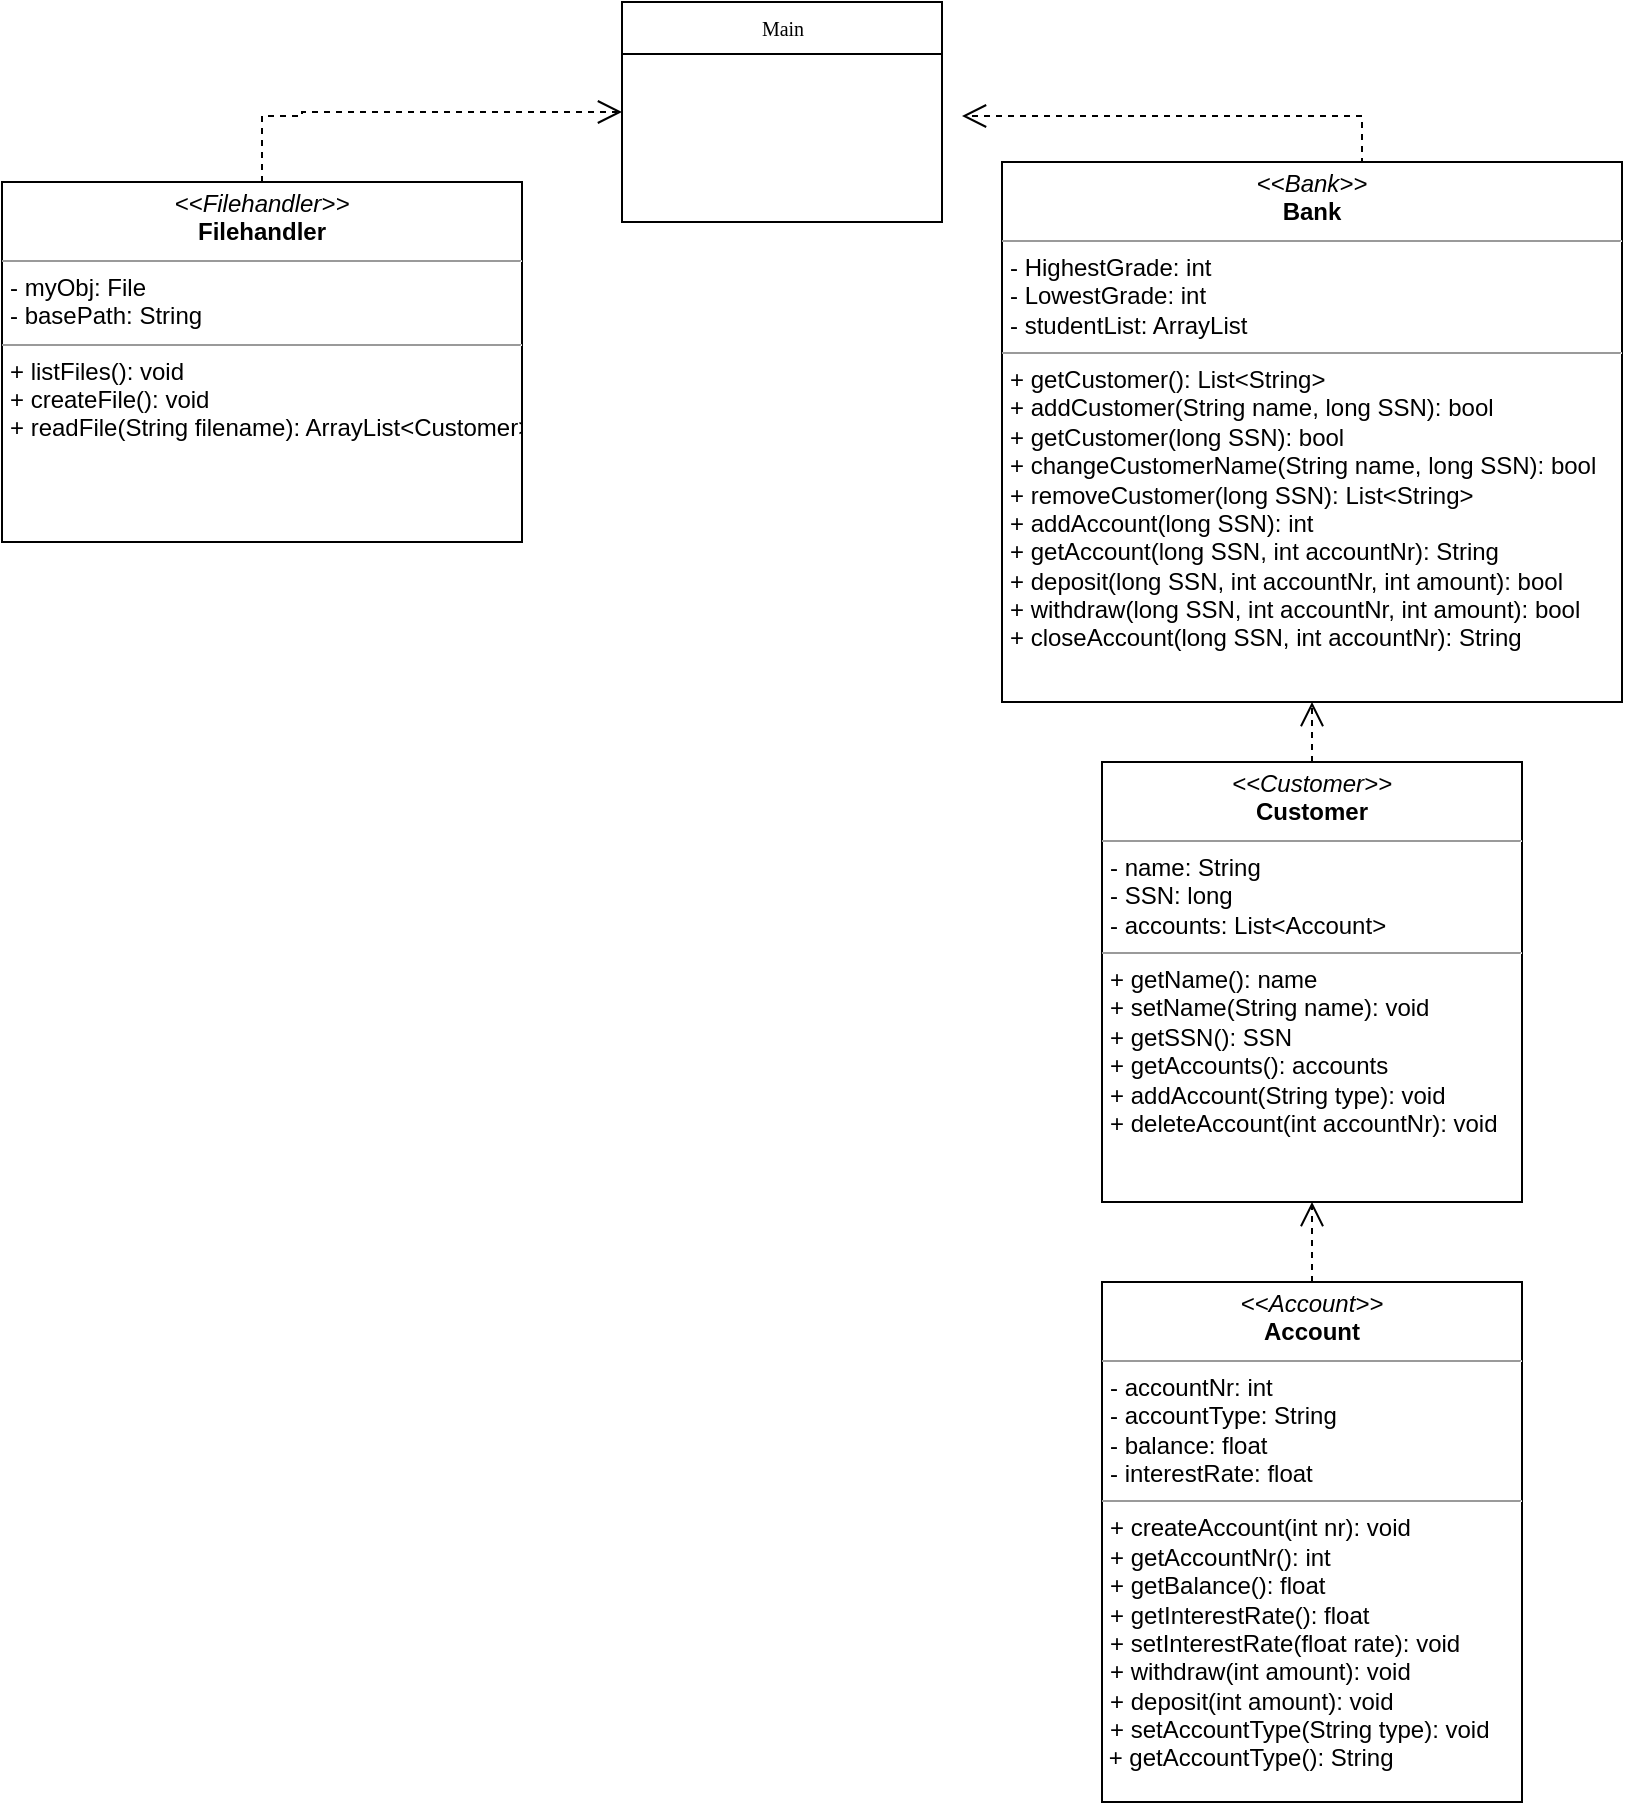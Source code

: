 <mxfile version="15.7.4" type="device"><diagram name="Page-1" id="c4acf3e9-155e-7222-9cf6-157b1a14988f"><mxGraphModel dx="585" dy="661" grid="1" gridSize="10" guides="1" tooltips="1" connect="1" arrows="1" fold="1" page="1" pageScale="1" pageWidth="850" pageHeight="1100" background="none" math="0" shadow="0"><root><mxCell id="0"/><mxCell id="1" parent="0"/><mxCell id="17acba5748e5396b-20" value="Main" style="swimlane;html=1;fontStyle=0;childLayout=stackLayout;horizontal=1;startSize=26;fillColor=none;horizontalStack=0;resizeParent=1;resizeLast=0;collapsible=1;marginBottom=0;swimlaneFillColor=#ffffff;rounded=0;shadow=0;comic=0;labelBackgroundColor=none;strokeWidth=1;fontFamily=Verdana;fontSize=10;align=center;" parent="1" vertex="1"><mxGeometry x="330" y="50" width="160" height="110" as="geometry"/></mxCell><mxCell id="5d2195bd80daf111-12" value="&lt;p style=&quot;margin: 0px ; margin-top: 4px ; text-align: center&quot;&gt;&lt;i&gt;&amp;lt;&amp;lt;Account&amp;gt;&amp;gt;&lt;/i&gt;&lt;br&gt;&lt;b&gt;Account&lt;/b&gt;&lt;/p&gt;&lt;hr size=&quot;1&quot;&gt;&lt;p style=&quot;margin: 0px ; margin-left: 4px&quot;&gt;- accountNr: int&lt;br&gt;&lt;/p&gt;&lt;p style=&quot;margin: 0px ; margin-left: 4px&quot;&gt;- accountType: String&lt;/p&gt;&lt;p style=&quot;margin: 0px ; margin-left: 4px&quot;&gt;- balance: float&lt;/p&gt;&lt;p style=&quot;margin: 0px ; margin-left: 4px&quot;&gt;- interestRate: float&lt;/p&gt;&lt;hr size=&quot;1&quot;&gt;&lt;p style=&quot;margin: 0px ; margin-left: 4px&quot;&gt;+ createAccount(int nr): void&lt;/p&gt;&lt;p style=&quot;margin: 0px ; margin-left: 4px&quot;&gt;+ getAccountNr(): int&lt;/p&gt;&lt;p style=&quot;margin: 0px ; margin-left: 4px&quot;&gt;+ getBalance(): float&lt;br&gt;+ getInterestRate(): float&lt;/p&gt;&lt;p style=&quot;margin: 0px ; margin-left: 4px&quot;&gt;+ setInterestRate(float rate): void&lt;br&gt;&lt;/p&gt;&lt;p style=&quot;margin: 0px ; margin-left: 4px&quot;&gt;+ withdraw(int amount): void&lt;/p&gt;&lt;p style=&quot;margin: 0px ; margin-left: 4px&quot;&gt;+ deposit(int amount): void&lt;/p&gt;&lt;p style=&quot;margin: 0px ; margin-left: 4px&quot;&gt;+ setAccountType(String type): void&lt;span&gt;&amp;nbsp;&lt;/span&gt;&lt;/p&gt;&amp;nbsp;+ getAccountType(): String" style="verticalAlign=top;align=left;overflow=fill;fontSize=12;fontFamily=Helvetica;html=1;rounded=0;shadow=0;comic=0;labelBackgroundColor=none;strokeWidth=1" parent="1" vertex="1"><mxGeometry x="570" y="690" width="210" height="260" as="geometry"/></mxCell><mxCell id="5d2195bd80daf111-21" style="edgeStyle=orthogonalEdgeStyle;rounded=0;html=1;labelBackgroundColor=none;startFill=0;endArrow=open;endFill=0;endSize=10;fontFamily=Verdana;fontSize=10;dashed=1;exitX=0.5;exitY=0;exitDx=0;exitDy=0;entryX=0;entryY=0.5;entryDx=0;entryDy=0;" parent="1" source="5d2195bd80daf111-18" edge="1" target="17acba5748e5396b-20"><mxGeometry relative="1" as="geometry"><mxPoint x="320" y="107" as="targetPoint"/><Array as="points"><mxPoint x="150" y="107"/><mxPoint x="170" y="107"/><mxPoint x="170" y="105"/></Array></mxGeometry></mxCell><mxCell id="5d2195bd80daf111-18" value="&lt;p style=&quot;margin: 0px ; margin-top: 4px ; text-align: center&quot;&gt;&lt;i&gt;&amp;lt;&amp;lt;Filehandler&amp;gt;&amp;gt;&lt;/i&gt;&lt;br&gt;&lt;b&gt;Filehandler&lt;/b&gt;&lt;/p&gt;&lt;hr size=&quot;1&quot;&gt;&lt;p style=&quot;margin: 0px ; margin-left: 4px&quot;&gt;- myObj: File&lt;/p&gt;&lt;p style=&quot;margin: 0px ; margin-left: 4px&quot;&gt;&lt;span&gt;- basePath: String&lt;/span&gt;&lt;br&gt;&lt;/p&gt;&lt;hr size=&quot;1&quot;&gt;&lt;p style=&quot;margin: 0px ; margin-left: 4px&quot;&gt;+ listFiles(): void&lt;br&gt;+ createFile(): void&lt;/p&gt;&lt;p style=&quot;margin: 0px ; margin-left: 4px&quot;&gt;&lt;span&gt;+ readFile(String filename): ArrayList&amp;lt;Customer&amp;gt;&lt;/span&gt;&lt;/p&gt;" style="verticalAlign=top;align=left;overflow=fill;fontSize=12;fontFamily=Helvetica;html=1;rounded=0;shadow=0;comic=0;labelBackgroundColor=none;strokeWidth=1" parent="1" vertex="1"><mxGeometry x="20" y="140" width="260" height="180" as="geometry"/></mxCell><mxCell id="5d2195bd80daf111-23" style="edgeStyle=orthogonalEdgeStyle;rounded=0;html=1;dashed=1;labelBackgroundColor=none;startFill=0;endArrow=open;endFill=0;endSize=10;fontFamily=Verdana;fontSize=10;entryX=0.5;entryY=1;entryDx=0;entryDy=0;" parent="1" source="5d2195bd80daf111-19" target="5d2195bd80daf111-20" edge="1"><mxGeometry relative="1" as="geometry"/></mxCell><mxCell id="5d2195bd80daf111-19" value="&lt;p style=&quot;margin: 0px ; margin-top: 4px ; text-align: center&quot;&gt;&lt;i&gt;&amp;lt;&amp;lt;Customer&amp;gt;&amp;gt;&lt;/i&gt;&lt;br&gt;&lt;b&gt;Customer&lt;/b&gt;&lt;/p&gt;&lt;hr size=&quot;1&quot;&gt;&lt;p style=&quot;margin: 0px ; margin-left: 4px&quot;&gt;- name: String&lt;br&gt;- SSN: long&lt;/p&gt;&lt;p style=&quot;margin: 0px ; margin-left: 4px&quot;&gt;- accounts: List&amp;lt;Account&amp;gt;&lt;/p&gt;&lt;hr size=&quot;1&quot;&gt;&lt;p style=&quot;margin: 0px ; margin-left: 4px&quot;&gt;+ getName(): name&lt;/p&gt;&lt;p style=&quot;margin: 0px ; margin-left: 4px&quot;&gt;+ setName(String name): void&lt;/p&gt;&lt;p style=&quot;margin: 0px ; margin-left: 4px&quot;&gt;+ getSSN(): SSN&lt;br&gt;+ getAccounts(): accounts&lt;/p&gt;&lt;p style=&quot;margin: 0px ; margin-left: 4px&quot;&gt;+ addAccount(String type): void&lt;/p&gt;&lt;p style=&quot;margin: 0px ; margin-left: 4px&quot;&gt;+ deleteAccount(int accountNr): void&lt;/p&gt;" style="verticalAlign=top;align=left;overflow=fill;fontSize=12;fontFamily=Helvetica;html=1;rounded=0;shadow=0;comic=0;labelBackgroundColor=none;strokeWidth=1" parent="1" vertex="1"><mxGeometry x="570" y="430" width="210" height="220" as="geometry"/></mxCell><mxCell id="5d2195bd80daf111-28" style="edgeStyle=orthogonalEdgeStyle;rounded=0;html=1;dashed=1;labelBackgroundColor=none;startFill=0;endArrow=open;endFill=0;endSize=10;fontFamily=Verdana;fontSize=10;entryX=1;entryY=0.5;entryDx=0;entryDy=0;exitX=0.5;exitY=0;exitDx=0;exitDy=0;" parent="1" source="5d2195bd80daf111-20" edge="1"><mxGeometry relative="1" as="geometry"><mxPoint x="500" y="107" as="targetPoint"/><Array as="points"><mxPoint x="700" y="160"/><mxPoint x="700" y="107"/></Array></mxGeometry></mxCell><mxCell id="2" style="edgeStyle=orthogonalEdgeStyle;rounded=0;orthogonalLoop=1;jettySize=auto;html=1;exitX=0.5;exitY=1;exitDx=0;exitDy=0;" parent="1" source="5d2195bd80daf111-20" edge="1"><mxGeometry relative="1" as="geometry"><mxPoint x="695" y="390" as="targetPoint"/></mxGeometry></mxCell><mxCell id="5d2195bd80daf111-20" value="&lt;p style=&quot;margin: 0px ; margin-top: 4px ; text-align: center&quot;&gt;&lt;i&gt;&amp;lt;&amp;lt;Bank&amp;gt;&amp;gt;&lt;/i&gt;&lt;br&gt;&lt;b&gt;Bank&lt;/b&gt;&lt;/p&gt;&lt;hr size=&quot;1&quot;&gt;&lt;p style=&quot;margin: 0px ; margin-left: 4px&quot;&gt;- HighestGrade: int&lt;/p&gt;&lt;p style=&quot;margin: 0px ; margin-left: 4px&quot;&gt;- LowestGrade: int&lt;br&gt;&lt;/p&gt;&lt;p style=&quot;margin: 0px ; margin-left: 4px&quot;&gt;- studentList: ArrayList&lt;/p&gt;&lt;hr size=&quot;1&quot;&gt;&lt;p style=&quot;margin: 0px ; margin-left: 4px&quot;&gt;+ getCustomer(): List&amp;lt;String&amp;gt;&lt;/p&gt;&lt;p style=&quot;margin: 0px ; margin-left: 4px&quot;&gt;+ addCustomer(String name, long SSN): bool&lt;/p&gt;&lt;p style=&quot;margin: 0px ; margin-left: 4px&quot;&gt;+ getCustomer(long SSN): bool&lt;/p&gt;&lt;p style=&quot;margin: 0px ; margin-left: 4px&quot;&gt;+ changeCustomerName(String name, long SSN): bool&lt;/p&gt;&lt;p style=&quot;margin: 0px ; margin-left: 4px&quot;&gt;+ removeCustomer(long SSN): List&amp;lt;String&amp;gt;&lt;/p&gt;&lt;p style=&quot;margin: 0px ; margin-left: 4px&quot;&gt;+ addAccount(long SSN): int&lt;/p&gt;&lt;p style=&quot;margin: 0px ; margin-left: 4px&quot;&gt;+ getAccount(long SSN, int accountNr): String&lt;/p&gt;&lt;p style=&quot;margin: 0px ; margin-left: 4px&quot;&gt;+ deposit(long SSN, int accountNr, int amount): bool&lt;/p&gt;&lt;p style=&quot;margin: 0px ; margin-left: 4px&quot;&gt;+ withdraw(long SSN, int accountNr, int amount): bool&lt;/p&gt;&lt;p style=&quot;margin: 0px ; margin-left: 4px&quot;&gt;+ closeAccount(long SSN, int accountNr): String&lt;/p&gt;" style="verticalAlign=top;align=left;overflow=fill;fontSize=12;fontFamily=Helvetica;html=1;rounded=0;shadow=0;comic=0;labelBackgroundColor=none;strokeWidth=1" parent="1" vertex="1"><mxGeometry x="520" y="130" width="310" height="270" as="geometry"/></mxCell><mxCell id="dZzJbv5BRH0A_e8ptiqM-3" style="edgeStyle=orthogonalEdgeStyle;rounded=0;html=1;dashed=1;labelBackgroundColor=none;startFill=0;endArrow=open;endFill=0;endSize=10;fontFamily=Verdana;fontSize=10;entryX=0.5;entryY=1;entryDx=0;entryDy=0;exitX=0.5;exitY=0;exitDx=0;exitDy=0;" parent="1" source="5d2195bd80daf111-12" target="5d2195bd80daf111-19" edge="1"><mxGeometry relative="1" as="geometry"><mxPoint x="520" y="630" as="sourcePoint"/><mxPoint x="520" y="540" as="targetPoint"/></mxGeometry></mxCell></root></mxGraphModel></diagram></mxfile>